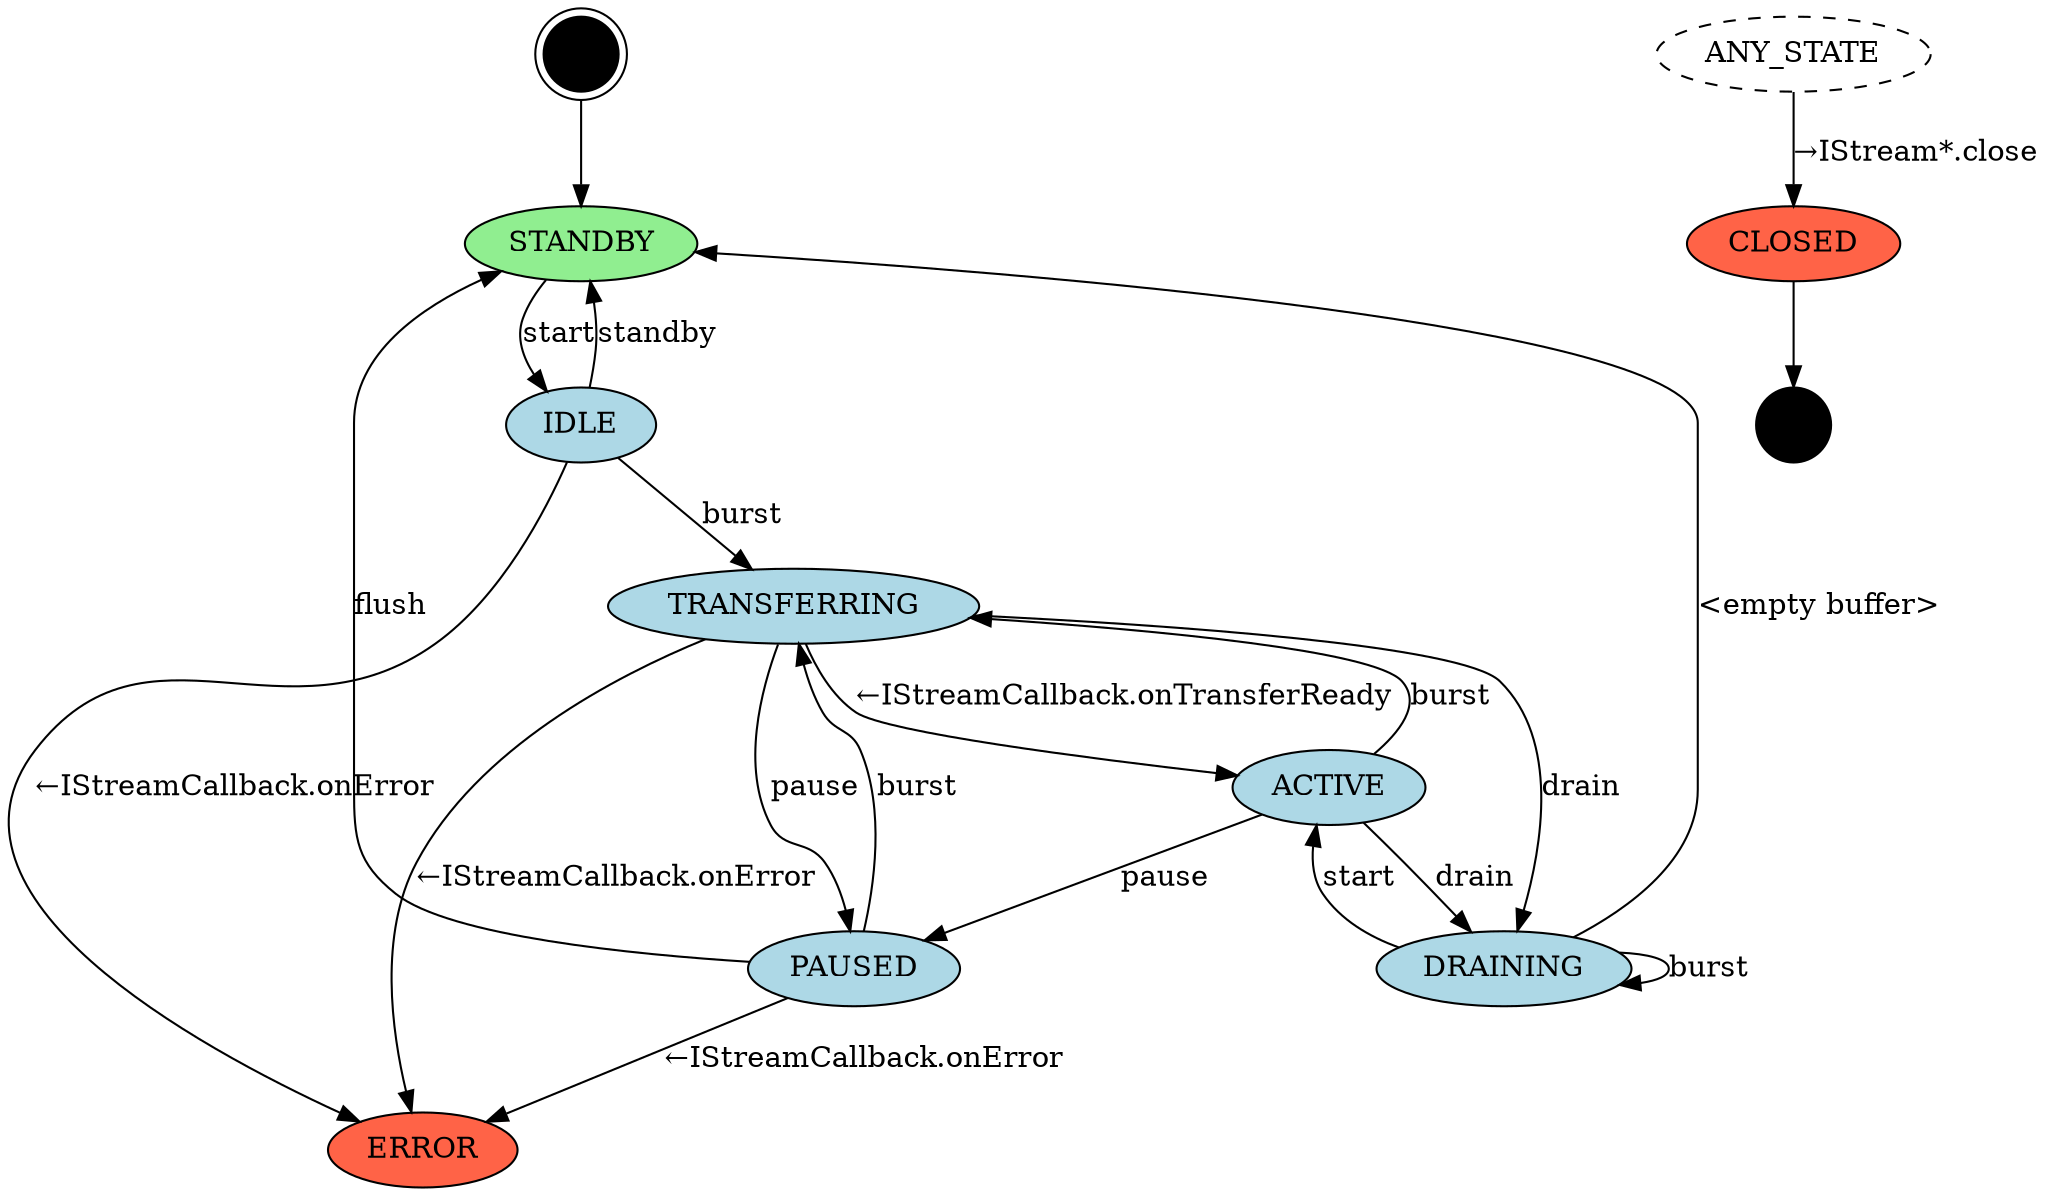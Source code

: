 // Copyright (C) 2022 The Android Open Source Project
//
// Licensed under the Apache License, Version 2.0 (the "License");
// you may not use this file except in compliance with the License.
// You may obtain a copy of the License at
//
//      http://www.apache.org/licenses/LICENSE-2.0
//
// Unless required by applicable law or agreed to in writing, software
// distributed under the License is distributed on an "AS IS" BASIS,
// WITHOUT WARRANTIES OR CONDITIONS OF ANY KIND, either express or implied.
// See the License for the specific language governing permissions and
// limitations under the License.

// To render: dot -Tpng stream-in-async-sm.gv -o stream-in-async-sm.png
digraph stream_in_async_state_machine {
    node [shape=doublecircle style=filled fillcolor=black width=0.5] I;
    node [shape=point width=0.5] F;
    node [shape=oval width=1];
    node [fillcolor=lightgreen] STANDBY;  // buffer is empty
    node [fillcolor=tomato] CLOSED;
    node [fillcolor=tomato] ERROR;
    node [style=dashed] ANY_STATE;
    node [fillcolor=lightblue style=filled];
    // Note that when the producer (h/w) is passive, "burst" operations
    // complete synchronously, bypassing the TRANSFERRING state.
    I -> STANDBY;
    STANDBY -> IDLE [label="start"];           // producer -> active
    IDLE -> STANDBY [label="standby"];         // producer -> passive, buffer is cleared
    IDLE -> TRANSFERRING [label="burst"];      // consumer -> active
    ACTIVE -> PAUSED [label="pause"];          // consumer -> passive
    ACTIVE -> DRAINING [label="drain"];        // producer -> passive
    ACTIVE -> TRANSFERRING [label="burst"];
    TRANSFERRING -> ACTIVE [label="←IStreamCallback.onTransferReady"];
    TRANSFERRING -> PAUSED [label="pause"];    // consumer -> passive
    TRANSFERRING -> DRAINING [label="drain"];  // producer -> passive
    PAUSED -> TRANSFERRING [label="burst"];    // consumer -> active
    PAUSED -> STANDBY [label="flush"];         // producer -> passive, buffer is cleared
    DRAINING -> DRAINING [label="burst"];
    DRAINING -> ACTIVE [label="start"];      // producer -> active
    DRAINING -> STANDBY [label="<empty buffer>"];  // consumer deactivates
    IDLE -> ERROR [label="←IStreamCallback.onError"];
    PAUSED -> ERROR [label="←IStreamCallback.onError"];
    TRANSFERRING -> ERROR [label="←IStreamCallback.onError"];
    ANY_STATE -> CLOSED [label="→IStream*.close"];
    CLOSED -> F;
}
